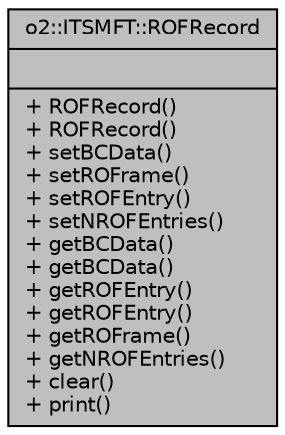 digraph "o2::ITSMFT::ROFRecord"
{
 // INTERACTIVE_SVG=YES
  bgcolor="transparent";
  edge [fontname="Helvetica",fontsize="10",labelfontname="Helvetica",labelfontsize="10"];
  node [fontname="Helvetica",fontsize="10",shape=record];
  Node1 [label="{o2::ITSMFT::ROFRecord\n||+ ROFRecord()\l+ ROFRecord()\l+ setBCData()\l+ setROFrame()\l+ setROFEntry()\l+ setNROFEntries()\l+ getBCData()\l+ getBCData()\l+ getROFEntry()\l+ getROFEntry()\l+ getROFrame()\l+ getNROFEntries()\l+ clear()\l+ print()\l}",height=0.2,width=0.4,color="black", fillcolor="grey75", style="filled" fontcolor="black"];
}

